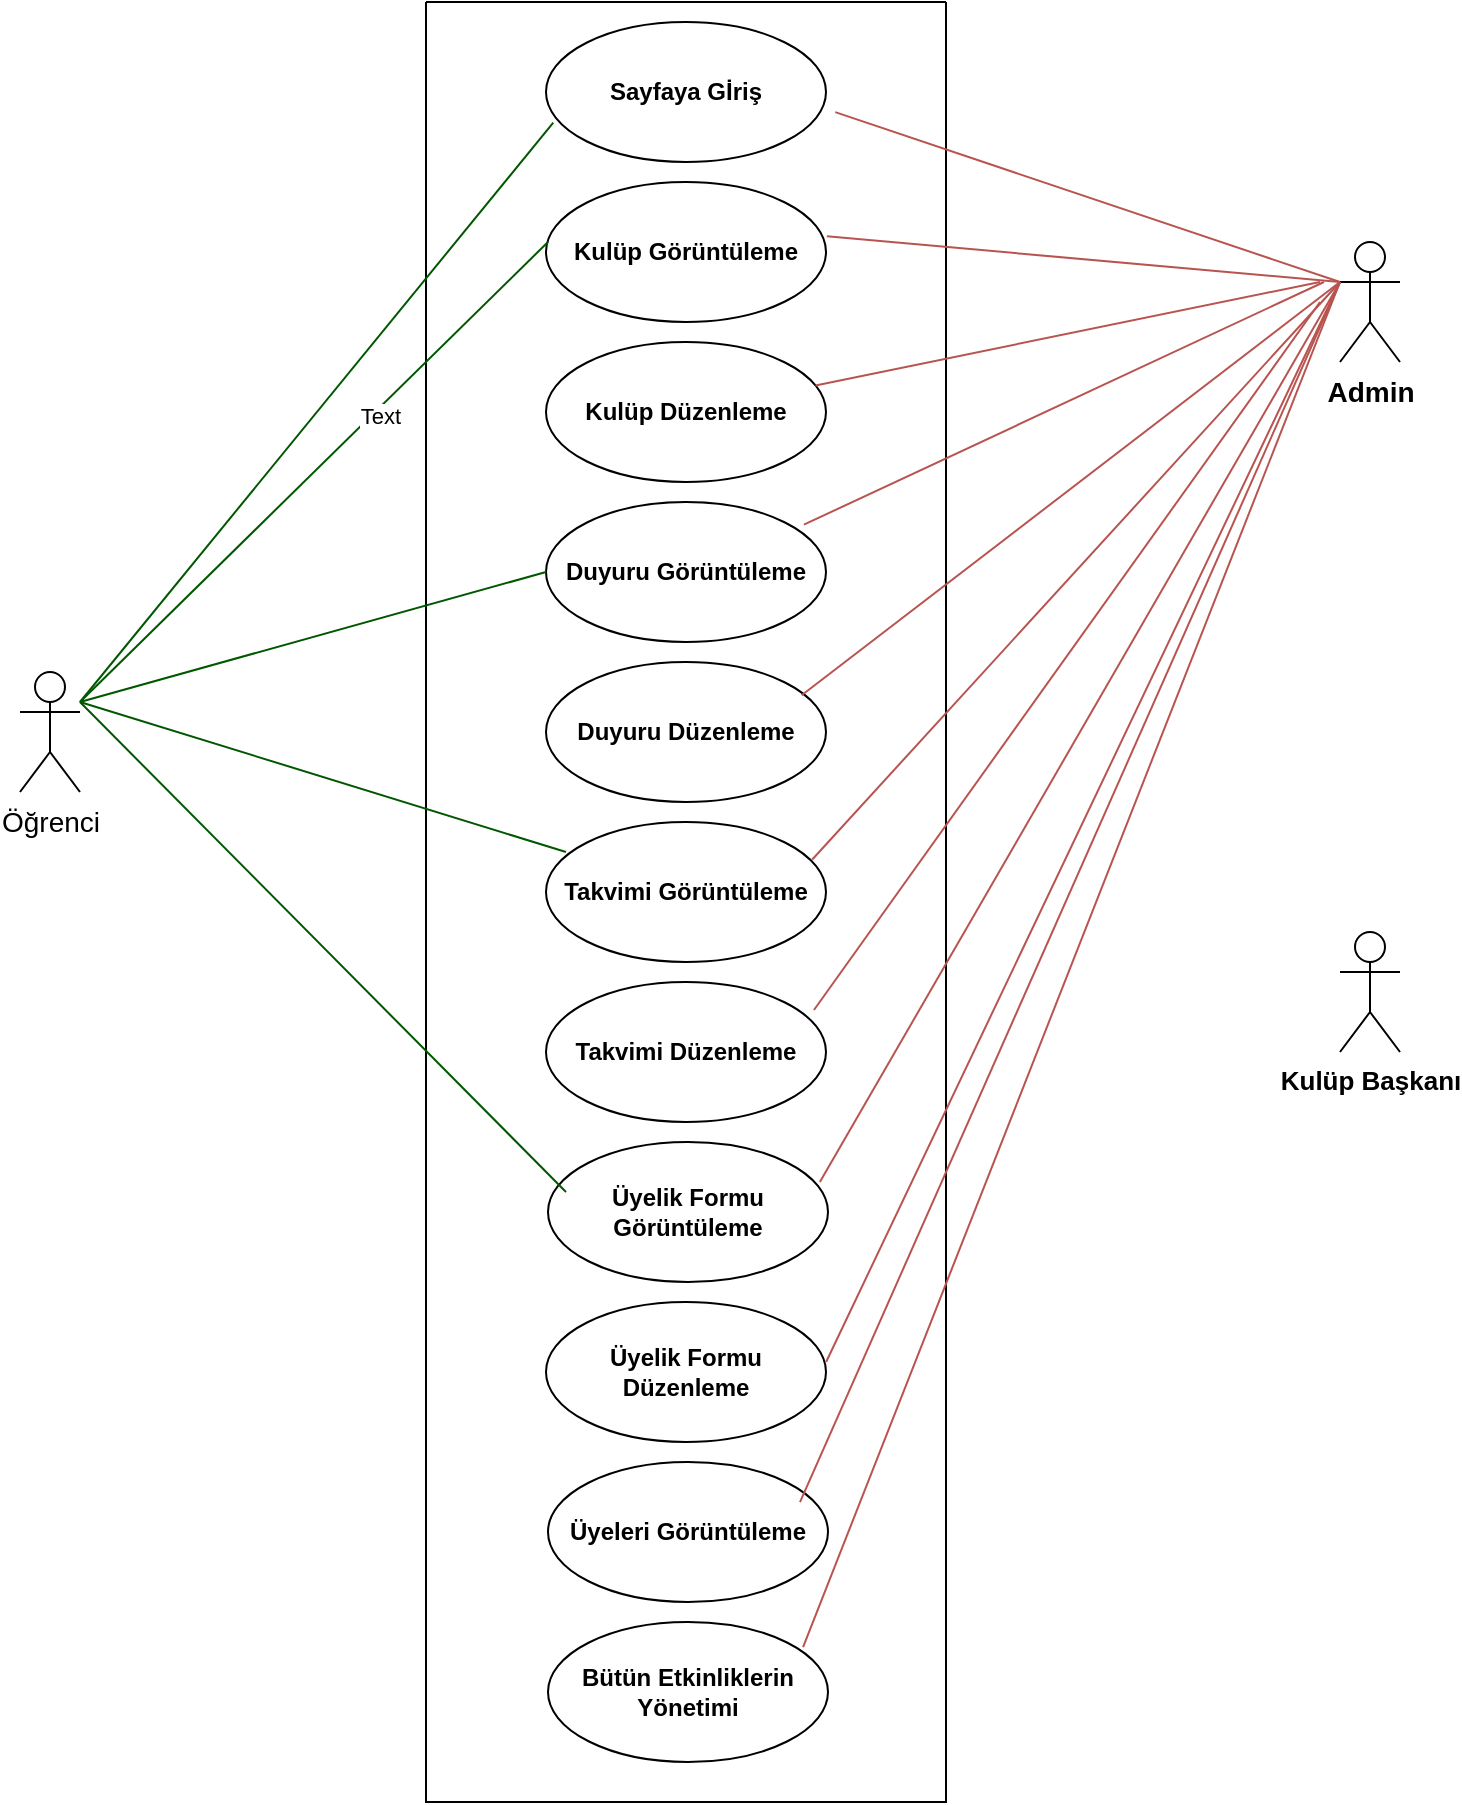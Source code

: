 <mxfile version="24.4.0" type="device">
  <diagram name="Sayfa -1" id="iSUOl6uGH47uHDi9UsRD">
    <mxGraphModel dx="1393" dy="766" grid="1" gridSize="10" guides="1" tooltips="1" connect="1" arrows="1" fold="1" page="1" pageScale="1" pageWidth="827" pageHeight="1169" math="0" shadow="0">
      <root>
        <mxCell id="0" />
        <mxCell id="1" parent="0" />
        <mxCell id="k2caCcl_SJYuBLdyNzKk-11" value="" style="swimlane;startSize=0;" parent="1" vertex="1">
          <mxGeometry x="283" y="60" width="260" height="900" as="geometry" />
        </mxCell>
        <mxCell id="k2caCcl_SJYuBLdyNzKk-12" value="&lt;b&gt;Sayfaya Gİriş&lt;/b&gt;" style="ellipse;whiteSpace=wrap;html=1;" parent="k2caCcl_SJYuBLdyNzKk-11" vertex="1">
          <mxGeometry x="60" y="10" width="140" height="70" as="geometry" />
        </mxCell>
        <mxCell id="k2caCcl_SJYuBLdyNzKk-14" value="&lt;b&gt;Kulüp Görüntüleme&lt;/b&gt;" style="ellipse;whiteSpace=wrap;html=1;" parent="k2caCcl_SJYuBLdyNzKk-11" vertex="1">
          <mxGeometry x="60" y="90" width="140" height="70" as="geometry" />
        </mxCell>
        <mxCell id="k2caCcl_SJYuBLdyNzKk-13" value="&lt;b&gt;Kulüp Düzenleme&lt;/b&gt;" style="ellipse;whiteSpace=wrap;html=1;" parent="k2caCcl_SJYuBLdyNzKk-11" vertex="1">
          <mxGeometry x="60" y="170" width="140" height="70" as="geometry" />
        </mxCell>
        <mxCell id="k2caCcl_SJYuBLdyNzKk-15" value="&lt;b&gt;Duyuru Görüntüleme&lt;/b&gt;" style="ellipse;whiteSpace=wrap;html=1;" parent="k2caCcl_SJYuBLdyNzKk-11" vertex="1">
          <mxGeometry x="60" y="250" width="140" height="70" as="geometry" />
        </mxCell>
        <mxCell id="k2caCcl_SJYuBLdyNzKk-16" value="&lt;b&gt;Duyuru Düzenleme&lt;/b&gt;" style="ellipse;whiteSpace=wrap;html=1;" parent="k2caCcl_SJYuBLdyNzKk-11" vertex="1">
          <mxGeometry x="60" y="330" width="140" height="70" as="geometry" />
        </mxCell>
        <mxCell id="k2caCcl_SJYuBLdyNzKk-17" value="&lt;b&gt;Takvimi Görüntüleme&lt;/b&gt;" style="ellipse;whiteSpace=wrap;html=1;" parent="k2caCcl_SJYuBLdyNzKk-11" vertex="1">
          <mxGeometry x="60" y="410" width="140" height="70" as="geometry" />
        </mxCell>
        <mxCell id="k2caCcl_SJYuBLdyNzKk-18" value="&lt;b&gt;Takvimi Düzenleme&lt;/b&gt;" style="ellipse;whiteSpace=wrap;html=1;" parent="k2caCcl_SJYuBLdyNzKk-11" vertex="1">
          <mxGeometry x="60" y="490" width="140" height="70" as="geometry" />
        </mxCell>
        <mxCell id="k2caCcl_SJYuBLdyNzKk-27" value="&lt;b&gt;Üyelik Formu Görüntüleme&lt;/b&gt;" style="ellipse;whiteSpace=wrap;html=1;" parent="k2caCcl_SJYuBLdyNzKk-11" vertex="1">
          <mxGeometry x="61" y="570" width="140" height="70" as="geometry" />
        </mxCell>
        <mxCell id="k2caCcl_SJYuBLdyNzKk-28" value="&lt;b&gt;Üyelik Formu Düzenleme&lt;/b&gt;" style="ellipse;whiteSpace=wrap;html=1;" parent="k2caCcl_SJYuBLdyNzKk-11" vertex="1">
          <mxGeometry x="60" y="650" width="140" height="70" as="geometry" />
        </mxCell>
        <mxCell id="k2caCcl_SJYuBLdyNzKk-29" value="&lt;b&gt;Üyeleri Görüntüleme&lt;/b&gt;" style="ellipse;whiteSpace=wrap;html=1;" parent="k2caCcl_SJYuBLdyNzKk-11" vertex="1">
          <mxGeometry x="61" y="730" width="140" height="70" as="geometry" />
        </mxCell>
        <mxCell id="k2caCcl_SJYuBLdyNzKk-30" value="&lt;b&gt;Bütün Etkinliklerin Yönetimi&lt;/b&gt;" style="ellipse;whiteSpace=wrap;html=1;" parent="k2caCcl_SJYuBLdyNzKk-11" vertex="1">
          <mxGeometry x="61" y="810" width="140" height="70" as="geometry" />
        </mxCell>
        <mxCell id="k2caCcl_SJYuBLdyNzKk-38" value="" style="endArrow=none;html=1;rounded=0;fillColor=#008a00;strokeColor=#005700;" parent="k2caCcl_SJYuBLdyNzKk-11" edge="1">
          <mxGeometry relative="1" as="geometry">
            <mxPoint x="-173" y="350" as="sourcePoint" />
            <mxPoint x="61" y="120" as="targetPoint" />
          </mxGeometry>
        </mxCell>
        <mxCell id="k2caCcl_SJYuBLdyNzKk-55" value="Text" style="edgeLabel;html=1;align=center;verticalAlign=middle;resizable=0;points=[];" parent="k2caCcl_SJYuBLdyNzKk-38" vertex="1" connectable="0">
          <mxGeometry x="0.261" y="-3" relative="1" as="geometry">
            <mxPoint as="offset" />
          </mxGeometry>
        </mxCell>
        <mxCell id="k2caCcl_SJYuBLdyNzKk-41" value="" style="endArrow=none;html=1;rounded=0;entryX=0;entryY=0.5;entryDx=0;entryDy=0;fillColor=#008a00;strokeColor=#005700;" parent="k2caCcl_SJYuBLdyNzKk-11" edge="1">
          <mxGeometry relative="1" as="geometry">
            <mxPoint x="-173" y="350" as="sourcePoint" />
            <mxPoint x="70" y="425" as="targetPoint" />
          </mxGeometry>
        </mxCell>
        <mxCell id="k2caCcl_SJYuBLdyNzKk-52" value="" style="endArrow=none;html=1;rounded=0;exitX=0.971;exitY=0.286;exitDx=0;exitDy=0;exitPerimeter=0;entryX=0;entryY=0.333;entryDx=0;entryDy=0;entryPerimeter=0;fillColor=#f8cecc;strokeColor=#b85450;" parent="k2caCcl_SJYuBLdyNzKk-11" target="k2caCcl_SJYuBLdyNzKk-34" edge="1">
          <mxGeometry relative="1" as="geometry">
            <mxPoint x="200.06" y="680" as="sourcePoint" />
            <mxPoint x="460.06" y="230" as="targetPoint" />
          </mxGeometry>
        </mxCell>
        <mxCell id="k2caCcl_SJYuBLdyNzKk-33" value="&lt;font style=&quot;font-size: 14px;&quot;&gt;Öğrenci&lt;/font&gt;" style="shape=umlActor;verticalLabelPosition=bottom;verticalAlign=top;html=1;" parent="1" vertex="1">
          <mxGeometry x="80" y="395" width="30" height="60" as="geometry" />
        </mxCell>
        <mxCell id="k2caCcl_SJYuBLdyNzKk-34" value="&lt;b style=&quot;font-size: 14px;&quot;&gt;Admin&lt;/b&gt;" style="shape=umlActor;verticalLabelPosition=bottom;verticalAlign=top;html=1;" parent="1" vertex="1">
          <mxGeometry x="740" y="180" width="30" height="60" as="geometry" />
        </mxCell>
        <mxCell id="k2caCcl_SJYuBLdyNzKk-35" value="&lt;b style=&quot;font-size: 13px;&quot;&gt;Kulüp Başkanı&lt;/b&gt;" style="shape=umlActor;verticalLabelPosition=bottom;verticalAlign=top;html=1;" parent="1" vertex="1">
          <mxGeometry x="740" y="525" width="30" height="60" as="geometry" />
        </mxCell>
        <mxCell id="k2caCcl_SJYuBLdyNzKk-36" value="" style="endArrow=none;html=1;rounded=0;entryX=0.026;entryY=0.719;entryDx=0;entryDy=0;entryPerimeter=0;fillColor=#008a00;strokeColor=#005700;" parent="1" target="k2caCcl_SJYuBLdyNzKk-12" edge="1">
          <mxGeometry relative="1" as="geometry">
            <mxPoint x="110" y="410" as="sourcePoint" />
            <mxPoint x="330" y="110" as="targetPoint" />
          </mxGeometry>
        </mxCell>
        <mxCell id="k2caCcl_SJYuBLdyNzKk-40" value="" style="endArrow=none;html=1;rounded=0;entryX=0;entryY=0.5;entryDx=0;entryDy=0;fillColor=#008a00;strokeColor=#005700;" parent="1" target="k2caCcl_SJYuBLdyNzKk-15" edge="1">
          <mxGeometry relative="1" as="geometry">
            <mxPoint x="110" y="410" as="sourcePoint" />
            <mxPoint x="374" y="320" as="targetPoint" />
          </mxGeometry>
        </mxCell>
        <mxCell id="k2caCcl_SJYuBLdyNzKk-43" value="" style="endArrow=none;html=1;rounded=0;entryX=0;entryY=0.5;entryDx=0;entryDy=0;fillColor=#008a00;strokeColor=#005700;" parent="1" edge="1">
          <mxGeometry relative="1" as="geometry">
            <mxPoint x="110" y="410" as="sourcePoint" />
            <mxPoint x="353" y="655" as="targetPoint" />
          </mxGeometry>
        </mxCell>
        <mxCell id="k2caCcl_SJYuBLdyNzKk-44" value="" style="endArrow=none;html=1;rounded=0;exitX=1.033;exitY=0.644;exitDx=0;exitDy=0;exitPerimeter=0;fillColor=#f8cecc;strokeColor=#b85450;" parent="1" source="k2caCcl_SJYuBLdyNzKk-12" edge="1">
          <mxGeometry relative="1" as="geometry">
            <mxPoint x="580" y="200" as="sourcePoint" />
            <mxPoint x="740" y="200" as="targetPoint" />
          </mxGeometry>
        </mxCell>
        <mxCell id="k2caCcl_SJYuBLdyNzKk-45" value="" style="endArrow=none;html=1;rounded=0;exitX=1.003;exitY=0.388;exitDx=0;exitDy=0;exitPerimeter=0;fillColor=#f8cecc;strokeColor=#b85450;" parent="1" source="k2caCcl_SJYuBLdyNzKk-14" edge="1">
          <mxGeometry relative="1" as="geometry">
            <mxPoint x="488" y="129.92" as="sourcePoint" />
            <mxPoint x="740" y="200" as="targetPoint" />
          </mxGeometry>
        </mxCell>
        <mxCell id="k2caCcl_SJYuBLdyNzKk-46" value="" style="endArrow=none;html=1;rounded=0;fillColor=#f8cecc;strokeColor=#b85450;" parent="1" source="k2caCcl_SJYuBLdyNzKk-13" edge="1">
          <mxGeometry relative="1" as="geometry">
            <mxPoint x="480" y="180.24" as="sourcePoint" />
            <mxPoint x="730" y="200" as="targetPoint" />
          </mxGeometry>
        </mxCell>
        <mxCell id="k2caCcl_SJYuBLdyNzKk-47" value="" style="endArrow=none;html=1;rounded=0;exitX=0.921;exitY=0.162;exitDx=0;exitDy=0;exitPerimeter=0;fillColor=#f8cecc;strokeColor=#b85450;" parent="1" source="k2caCcl_SJYuBLdyNzKk-15" edge="1">
          <mxGeometry relative="1" as="geometry">
            <mxPoint x="480.13" y="262" as="sourcePoint" />
            <mxPoint x="732" y="200" as="targetPoint" />
          </mxGeometry>
        </mxCell>
        <mxCell id="k2caCcl_SJYuBLdyNzKk-48" value="" style="endArrow=none;html=1;rounded=0;exitX=0.913;exitY=0.238;exitDx=0;exitDy=0;exitPerimeter=0;fillColor=#f8cecc;strokeColor=#b85450;" parent="1" source="k2caCcl_SJYuBLdyNzKk-16" edge="1">
          <mxGeometry relative="1" as="geometry">
            <mxPoint x="480.06" y="411" as="sourcePoint" />
            <mxPoint x="740" y="200" as="targetPoint" />
          </mxGeometry>
        </mxCell>
        <mxCell id="k2caCcl_SJYuBLdyNzKk-49" value="" style="endArrow=none;html=1;rounded=0;exitX=0.951;exitY=0.268;exitDx=0;exitDy=0;exitPerimeter=0;entryX=0;entryY=0.333;entryDx=0;entryDy=0;entryPerimeter=0;fillColor=#f8cecc;strokeColor=#b85450;" parent="1" source="k2caCcl_SJYuBLdyNzKk-17" target="k2caCcl_SJYuBLdyNzKk-34" edge="1">
          <mxGeometry relative="1" as="geometry">
            <mxPoint x="490.18" y="417" as="sourcePoint" />
            <mxPoint x="759.18" y="210" as="targetPoint" />
          </mxGeometry>
        </mxCell>
        <mxCell id="k2caCcl_SJYuBLdyNzKk-50" value="" style="endArrow=none;html=1;rounded=0;exitX=0.957;exitY=0.2;exitDx=0;exitDy=0;exitPerimeter=0;fillColor=#f8cecc;strokeColor=#b85450;" parent="1" source="k2caCcl_SJYuBLdyNzKk-18" edge="1">
          <mxGeometry relative="1" as="geometry">
            <mxPoint x="489.86" y="499" as="sourcePoint" />
            <mxPoint x="730" y="210" as="targetPoint" />
          </mxGeometry>
        </mxCell>
        <mxCell id="k2caCcl_SJYuBLdyNzKk-51" value="" style="endArrow=none;html=1;rounded=0;exitX=0.971;exitY=0.286;exitDx=0;exitDy=0;exitPerimeter=0;fillColor=#f8cecc;strokeColor=#b85450;" parent="1" source="k2caCcl_SJYuBLdyNzKk-27" edge="1">
          <mxGeometry relative="1" as="geometry">
            <mxPoint x="487" y="574" as="sourcePoint" />
            <mxPoint x="740" y="200" as="targetPoint" />
          </mxGeometry>
        </mxCell>
        <mxCell id="k2caCcl_SJYuBLdyNzKk-53" value="" style="endArrow=none;html=1;rounded=0;exitX=0.9;exitY=0.286;exitDx=0;exitDy=0;exitPerimeter=0;fillColor=#f8cecc;strokeColor=#b85450;" parent="1" source="k2caCcl_SJYuBLdyNzKk-29" edge="1">
          <mxGeometry relative="1" as="geometry">
            <mxPoint x="500" y="750" as="sourcePoint" />
            <mxPoint x="740" y="200" as="targetPoint" />
          </mxGeometry>
        </mxCell>
        <mxCell id="k2caCcl_SJYuBLdyNzKk-54" value="" style="endArrow=none;html=1;rounded=0;exitX=0.911;exitY=0.179;exitDx=0;exitDy=0;exitPerimeter=0;fillColor=#f8cecc;strokeColor=#b85450;" parent="1" source="k2caCcl_SJYuBLdyNzKk-30" edge="1">
          <mxGeometry relative="1" as="geometry">
            <mxPoint x="500" y="850" as="sourcePoint" />
            <mxPoint x="740" y="200" as="targetPoint" />
          </mxGeometry>
        </mxCell>
      </root>
    </mxGraphModel>
  </diagram>
</mxfile>
